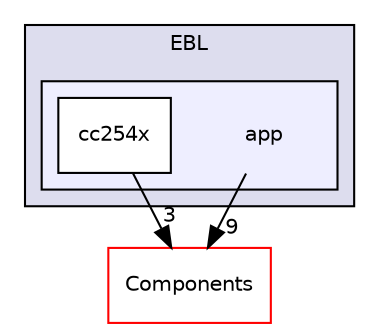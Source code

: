 digraph "C:/Work.git/ble/BLE-CC254x-1.4.0/Projects/ble/util/EBL/app" {
  compound=true
  node [ fontsize="10", fontname="Helvetica"];
  edge [ labelfontsize="10", labelfontname="Helvetica"];
  subgraph clusterdir_e1d4f7a8d59b09bd0b3440075311b460 {
    graph [ bgcolor="#ddddee", pencolor="black", label="EBL" fontname="Helvetica", fontsize="10", URL="dir_e1d4f7a8d59b09bd0b3440075311b460.html"]
  subgraph clusterdir_282d9ea8ab97b5d0d4d96e7aef455adf {
    graph [ bgcolor="#eeeeff", pencolor="black", label="" URL="dir_282d9ea8ab97b5d0d4d96e7aef455adf.html"];
    dir_282d9ea8ab97b5d0d4d96e7aef455adf [shape=plaintext label="app"];
    dir_27025c9929512202e475360e0ece5bec [shape=box label="cc254x" color="black" fillcolor="white" style="filled" URL="dir_27025c9929512202e475360e0ece5bec.html"];
  }
  }
  dir_7a2b63247ca617f0e1ef727740be8a23 [shape=box label="Components" fillcolor="white" style="filled" color="red" URL="dir_7a2b63247ca617f0e1ef727740be8a23.html"];
  dir_27025c9929512202e475360e0ece5bec->dir_7a2b63247ca617f0e1ef727740be8a23 [headlabel="3", labeldistance=1.5 headhref="dir_000114_000001.html"];
  dir_282d9ea8ab97b5d0d4d96e7aef455adf->dir_7a2b63247ca617f0e1ef727740be8a23 [headlabel="9", labeldistance=1.5 headhref="dir_000075_000001.html"];
}
